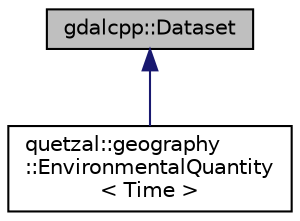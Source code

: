 digraph "gdalcpp::Dataset"
{
 // LATEX_PDF_SIZE
  edge [fontname="Helvetica",fontsize="10",labelfontname="Helvetica",labelfontsize="10"];
  node [fontname="Helvetica",fontsize="10",shape=record];
  Node0 [label="gdalcpp::Dataset",height=0.2,width=0.4,color="black", fillcolor="grey75", style="filled", fontcolor="black",tooltip=" "];
  Node0 -> Node1 [dir="back",color="midnightblue",fontsize="10",style="solid",fontname="Helvetica"];
  Node1 [label="quetzal::geography\l::EnvironmentalQuantity\l\< Time \>",height=0.2,width=0.4,color="black", fillcolor="white", style="filled",URL="$classquetzal_1_1geography_1_1_environmental_quantity.html",tooltip="Discretized representation of an ecological quantity that varies in space and time."];
}
